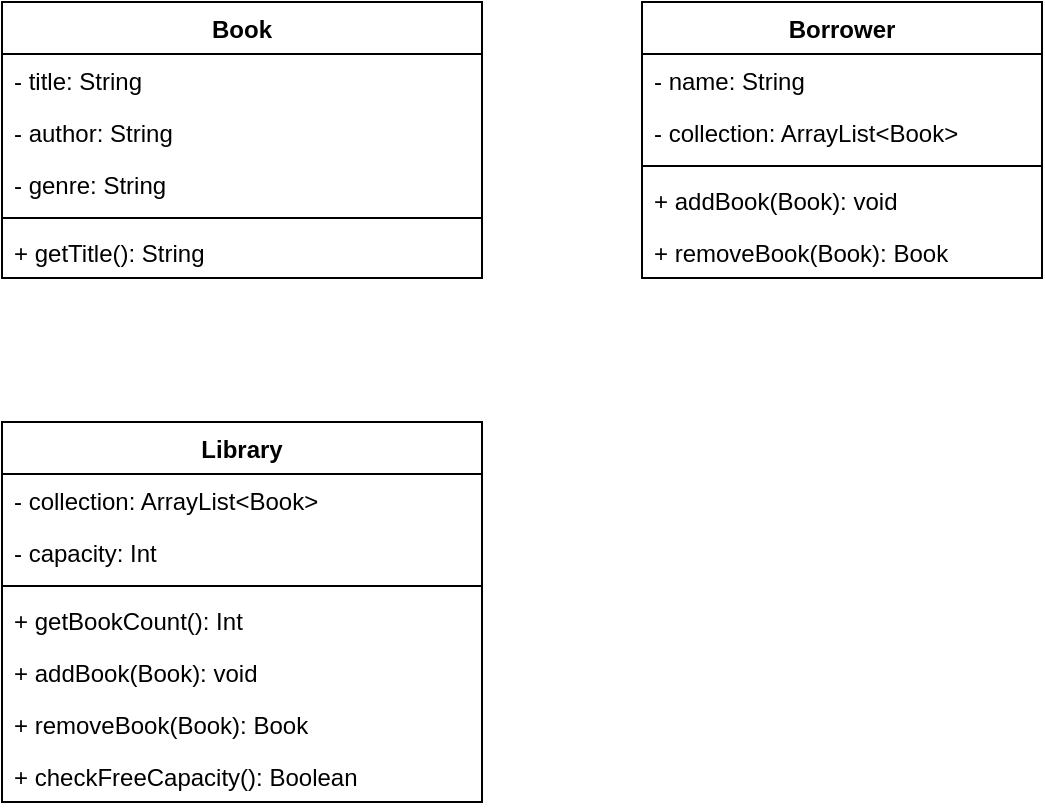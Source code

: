 <mxfile version="14.1.8" type="device"><diagram id="1oKBdgGQSh7096fPnRiQ" name="Page-1"><mxGraphModel dx="1186" dy="672" grid="1" gridSize="10" guides="1" tooltips="1" connect="1" arrows="1" fold="1" page="1" pageScale="1" pageWidth="827" pageHeight="1169" math="0" shadow="0"><root><mxCell id="0"/><mxCell id="1" parent="0"/><mxCell id="cHmU-KHM64IfgBQReX5T-31" value="Book" style="swimlane;fontStyle=1;align=center;verticalAlign=top;childLayout=stackLayout;horizontal=1;startSize=26;horizontalStack=0;resizeParent=1;resizeParentMax=0;resizeLast=0;collapsible=1;marginBottom=0;" parent="1" vertex="1"><mxGeometry x="60" y="70" width="240" height="138" as="geometry"/></mxCell><mxCell id="cHmU-KHM64IfgBQReX5T-32" value="- title: String" style="text;strokeColor=none;fillColor=none;align=left;verticalAlign=top;spacingLeft=4;spacingRight=4;overflow=hidden;rotatable=0;points=[[0,0.5],[1,0.5]];portConstraint=eastwest;" parent="cHmU-KHM64IfgBQReX5T-31" vertex="1"><mxGeometry y="26" width="240" height="26" as="geometry"/></mxCell><mxCell id="cHmU-KHM64IfgBQReX5T-70" value="- author: String" style="text;strokeColor=none;fillColor=none;align=left;verticalAlign=top;spacingLeft=4;spacingRight=4;overflow=hidden;rotatable=0;points=[[0,0.5],[1,0.5]];portConstraint=eastwest;" parent="cHmU-KHM64IfgBQReX5T-31" vertex="1"><mxGeometry y="52" width="240" height="26" as="geometry"/></mxCell><mxCell id="cHmU-KHM64IfgBQReX5T-71" value="- genre: String" style="text;strokeColor=none;fillColor=none;align=left;verticalAlign=top;spacingLeft=4;spacingRight=4;overflow=hidden;rotatable=0;points=[[0,0.5],[1,0.5]];portConstraint=eastwest;" parent="cHmU-KHM64IfgBQReX5T-31" vertex="1"><mxGeometry y="78" width="240" height="26" as="geometry"/></mxCell><mxCell id="cHmU-KHM64IfgBQReX5T-33" value="" style="line;strokeWidth=1;fillColor=none;align=left;verticalAlign=middle;spacingTop=-1;spacingLeft=3;spacingRight=3;rotatable=0;labelPosition=right;points=[];portConstraint=eastwest;" parent="cHmU-KHM64IfgBQReX5T-31" vertex="1"><mxGeometry y="104" width="240" height="8" as="geometry"/></mxCell><mxCell id="cHmU-KHM64IfgBQReX5T-34" value="+ getTitle(): String" style="text;strokeColor=none;fillColor=none;align=left;verticalAlign=top;spacingLeft=4;spacingRight=4;overflow=hidden;rotatable=0;points=[[0,0.5],[1,0.5]];portConstraint=eastwest;" parent="cHmU-KHM64IfgBQReX5T-31" vertex="1"><mxGeometry y="112" width="240" height="26" as="geometry"/></mxCell><mxCell id="cHmU-KHM64IfgBQReX5T-98" value="Library" style="swimlane;fontStyle=1;align=center;verticalAlign=top;childLayout=stackLayout;horizontal=1;startSize=26;horizontalStack=0;resizeParent=1;resizeParentMax=0;resizeLast=0;collapsible=1;marginBottom=0;" parent="1" vertex="1"><mxGeometry x="60" y="280" width="240" height="190" as="geometry"/></mxCell><mxCell id="cHmU-KHM64IfgBQReX5T-99" value="- collection: ArrayList&lt;Book&gt;" style="text;strokeColor=none;fillColor=none;align=left;verticalAlign=top;spacingLeft=4;spacingRight=4;overflow=hidden;rotatable=0;points=[[0,0.5],[1,0.5]];portConstraint=eastwest;" parent="cHmU-KHM64IfgBQReX5T-98" vertex="1"><mxGeometry y="26" width="240" height="26" as="geometry"/></mxCell><mxCell id="cHmU-KHM64IfgBQReX5T-116" value="- capacity: Int" style="text;strokeColor=none;fillColor=none;align=left;verticalAlign=top;spacingLeft=4;spacingRight=4;overflow=hidden;rotatable=0;points=[[0,0.5],[1,0.5]];portConstraint=eastwest;" parent="cHmU-KHM64IfgBQReX5T-98" vertex="1"><mxGeometry y="52" width="240" height="26" as="geometry"/></mxCell><mxCell id="cHmU-KHM64IfgBQReX5T-100" value="" style="line;strokeWidth=1;fillColor=none;align=left;verticalAlign=middle;spacingTop=-1;spacingLeft=3;spacingRight=3;rotatable=0;labelPosition=right;points=[];portConstraint=eastwest;" parent="cHmU-KHM64IfgBQReX5T-98" vertex="1"><mxGeometry y="78" width="240" height="8" as="geometry"/></mxCell><mxCell id="cHmU-KHM64IfgBQReX5T-101" value="+ getBookCount(): Int" style="text;strokeColor=none;fillColor=none;align=left;verticalAlign=top;spacingLeft=4;spacingRight=4;overflow=hidden;rotatable=0;points=[[0,0.5],[1,0.5]];portConstraint=eastwest;" parent="cHmU-KHM64IfgBQReX5T-98" vertex="1"><mxGeometry y="86" width="240" height="26" as="geometry"/></mxCell><mxCell id="cHmU-KHM64IfgBQReX5T-110" value="+ addBook(Book): void" style="text;strokeColor=none;fillColor=none;align=left;verticalAlign=top;spacingLeft=4;spacingRight=4;overflow=hidden;rotatable=0;points=[[0,0.5],[1,0.5]];portConstraint=eastwest;" parent="cHmU-KHM64IfgBQReX5T-98" vertex="1"><mxGeometry y="112" width="240" height="26" as="geometry"/></mxCell><mxCell id="cHmU-KHM64IfgBQReX5T-124" value="+ removeBook(Book): Book" style="text;strokeColor=none;fillColor=none;align=left;verticalAlign=top;spacingLeft=4;spacingRight=4;overflow=hidden;rotatable=0;points=[[0,0.5],[1,0.5]];portConstraint=eastwest;" parent="cHmU-KHM64IfgBQReX5T-98" vertex="1"><mxGeometry y="138" width="240" height="26" as="geometry"/></mxCell><mxCell id="cHmU-KHM64IfgBQReX5T-106" value="+ checkFreeCapacity(): Boolean" style="text;strokeColor=none;fillColor=none;align=left;verticalAlign=top;spacingLeft=4;spacingRight=4;overflow=hidden;rotatable=0;points=[[0,0.5],[1,0.5]];portConstraint=eastwest;" parent="cHmU-KHM64IfgBQReX5T-98" vertex="1"><mxGeometry y="164" width="240" height="26" as="geometry"/></mxCell><mxCell id="cHmU-KHM64IfgBQReX5T-117" value="Borrower" style="swimlane;fontStyle=1;align=center;verticalAlign=top;childLayout=stackLayout;horizontal=1;startSize=26;horizontalStack=0;resizeParent=1;resizeParentMax=0;resizeLast=0;collapsible=1;marginBottom=0;" parent="1" vertex="1"><mxGeometry x="380" y="70" width="200" height="138" as="geometry"/></mxCell><mxCell id="cHmU-KHM64IfgBQReX5T-118" value="- name: String" style="text;strokeColor=none;fillColor=none;align=left;verticalAlign=top;spacingLeft=4;spacingRight=4;overflow=hidden;rotatable=0;points=[[0,0.5],[1,0.5]];portConstraint=eastwest;" parent="cHmU-KHM64IfgBQReX5T-117" vertex="1"><mxGeometry y="26" width="200" height="26" as="geometry"/></mxCell><mxCell id="cHmU-KHM64IfgBQReX5T-121" value="- collection: ArrayList&lt;Book&gt;" style="text;strokeColor=none;fillColor=none;align=left;verticalAlign=top;spacingLeft=4;spacingRight=4;overflow=hidden;rotatable=0;points=[[0,0.5],[1,0.5]];portConstraint=eastwest;" parent="cHmU-KHM64IfgBQReX5T-117" vertex="1"><mxGeometry y="52" width="200" height="26" as="geometry"/></mxCell><mxCell id="cHmU-KHM64IfgBQReX5T-119" value="" style="line;strokeWidth=1;fillColor=none;align=left;verticalAlign=middle;spacingTop=-1;spacingLeft=3;spacingRight=3;rotatable=0;labelPosition=right;points=[];portConstraint=eastwest;" parent="cHmU-KHM64IfgBQReX5T-117" vertex="1"><mxGeometry y="78" width="200" height="8" as="geometry"/></mxCell><mxCell id="cHmU-KHM64IfgBQReX5T-120" value="+ addBook(Book): void" style="text;strokeColor=none;fillColor=none;align=left;verticalAlign=top;spacingLeft=4;spacingRight=4;overflow=hidden;rotatable=0;points=[[0,0.5],[1,0.5]];portConstraint=eastwest;" parent="cHmU-KHM64IfgBQReX5T-117" vertex="1"><mxGeometry y="86" width="200" height="26" as="geometry"/></mxCell><mxCell id="cHmU-KHM64IfgBQReX5T-123" value="+ removeBook(Book): Book" style="text;strokeColor=none;fillColor=none;align=left;verticalAlign=top;spacingLeft=4;spacingRight=4;overflow=hidden;rotatable=0;points=[[0,0.5],[1,0.5]];portConstraint=eastwest;" parent="cHmU-KHM64IfgBQReX5T-117" vertex="1"><mxGeometry y="112" width="200" height="26" as="geometry"/></mxCell></root></mxGraphModel></diagram></mxfile>
